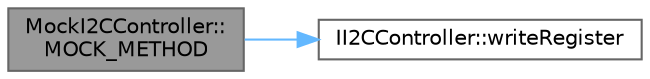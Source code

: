 digraph "MockI2CController::MOCK_METHOD"
{
 // LATEX_PDF_SIZE
  bgcolor="transparent";
  edge [fontname=Helvetica,fontsize=10,labelfontname=Helvetica,labelfontsize=10];
  node [fontname=Helvetica,fontsize=10,shape=box,height=0.2,width=0.4];
  rankdir="LR";
  Node1 [id="Node000001",label="MockI2CController::\lMOCK_METHOD",height=0.2,width=0.4,color="gray40", fillcolor="grey60", style="filled", fontcolor="black",tooltip="Mocked method to initialize the I2C controller."];
  Node1 -> Node2 [id="edge1_Node000001_Node000002",color="steelblue1",style="solid",tooltip=" "];
  Node2 [id="Node000002",label="II2CController::writeRegister",height=0.2,width=0.4,color="grey40", fillcolor="white", style="filled",URL="$classII2CController.html#ae6acfc629026f4eabe7d6cdffded437d",tooltip=" "];
}
